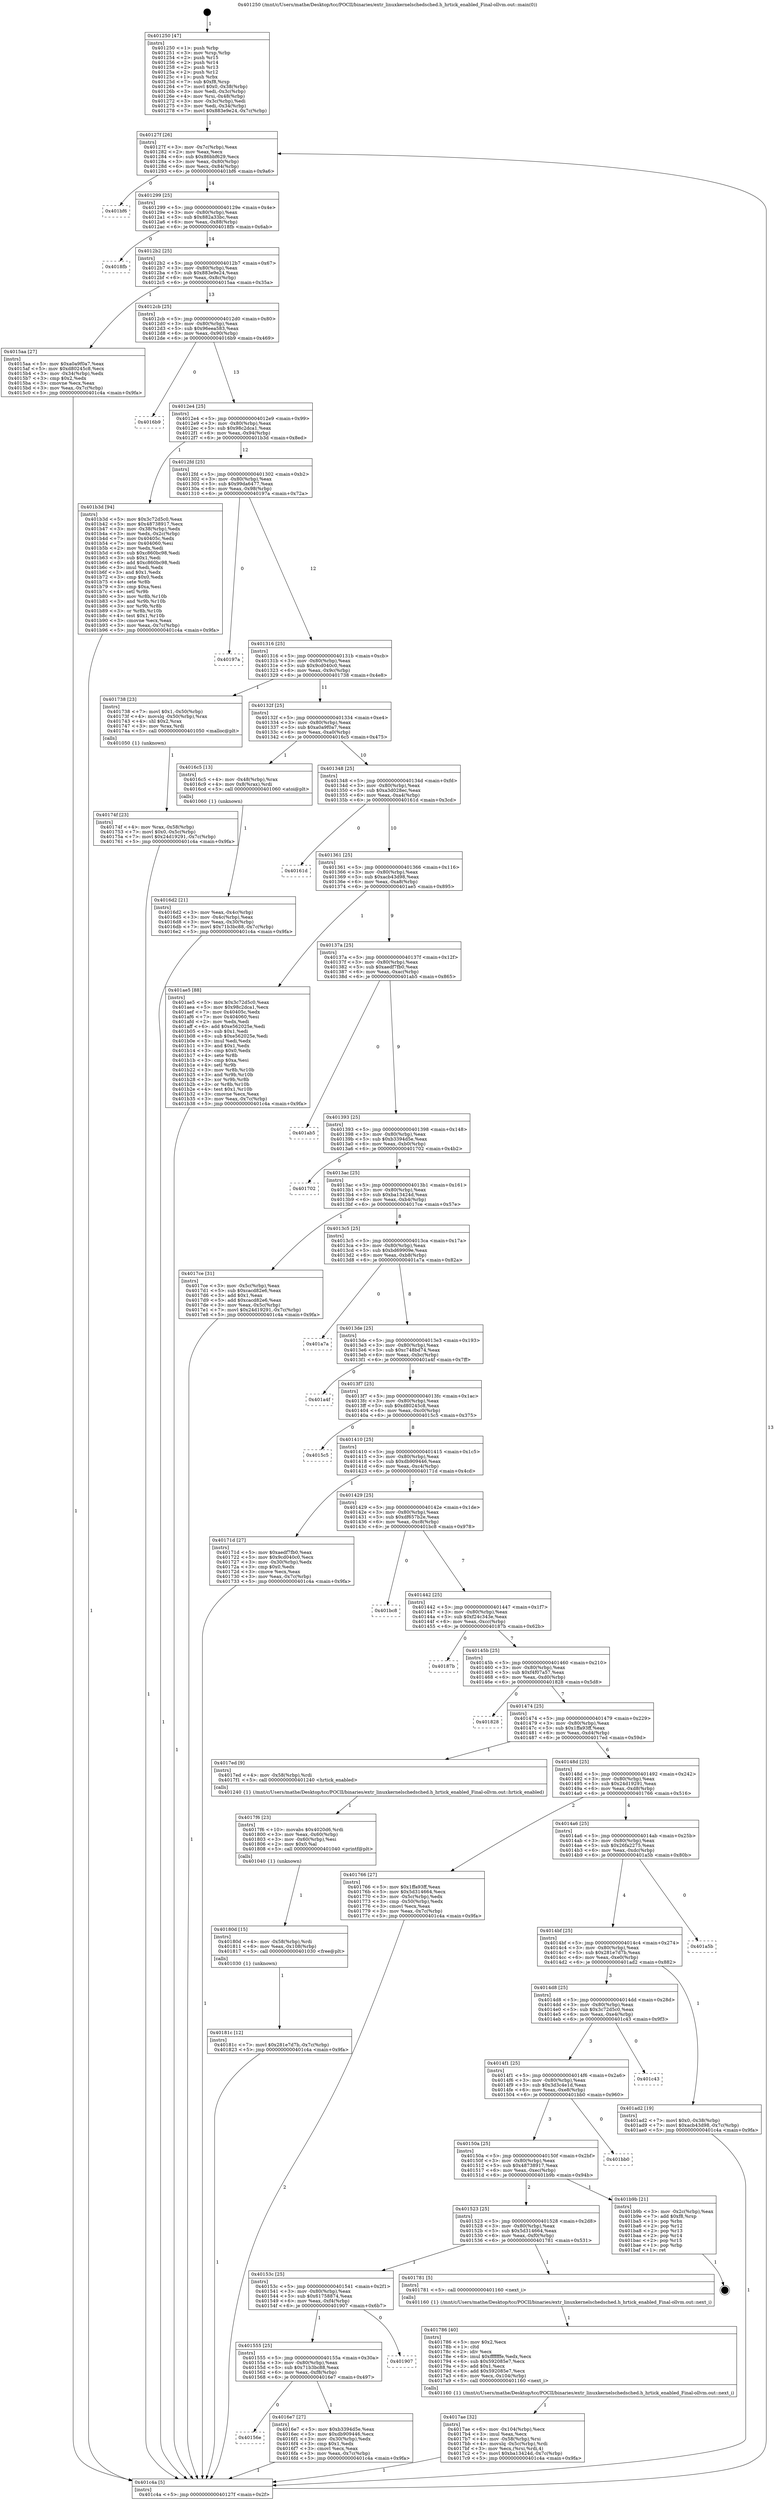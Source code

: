 digraph "0x401250" {
  label = "0x401250 (/mnt/c/Users/mathe/Desktop/tcc/POCII/binaries/extr_linuxkernelschedsched.h_hrtick_enabled_Final-ollvm.out::main(0))"
  labelloc = "t"
  node[shape=record]

  Entry [label="",width=0.3,height=0.3,shape=circle,fillcolor=black,style=filled]
  "0x40127f" [label="{
     0x40127f [26]\l
     | [instrs]\l
     &nbsp;&nbsp;0x40127f \<+3\>: mov -0x7c(%rbp),%eax\l
     &nbsp;&nbsp;0x401282 \<+2\>: mov %eax,%ecx\l
     &nbsp;&nbsp;0x401284 \<+6\>: sub $0x86bbf629,%ecx\l
     &nbsp;&nbsp;0x40128a \<+3\>: mov %eax,-0x80(%rbp)\l
     &nbsp;&nbsp;0x40128d \<+6\>: mov %ecx,-0x84(%rbp)\l
     &nbsp;&nbsp;0x401293 \<+6\>: je 0000000000401bf6 \<main+0x9a6\>\l
  }"]
  "0x401bf6" [label="{
     0x401bf6\l
  }", style=dashed]
  "0x401299" [label="{
     0x401299 [25]\l
     | [instrs]\l
     &nbsp;&nbsp;0x401299 \<+5\>: jmp 000000000040129e \<main+0x4e\>\l
     &nbsp;&nbsp;0x40129e \<+3\>: mov -0x80(%rbp),%eax\l
     &nbsp;&nbsp;0x4012a1 \<+5\>: sub $0x882a33bc,%eax\l
     &nbsp;&nbsp;0x4012a6 \<+6\>: mov %eax,-0x88(%rbp)\l
     &nbsp;&nbsp;0x4012ac \<+6\>: je 00000000004018fb \<main+0x6ab\>\l
  }"]
  Exit [label="",width=0.3,height=0.3,shape=circle,fillcolor=black,style=filled,peripheries=2]
  "0x4018fb" [label="{
     0x4018fb\l
  }", style=dashed]
  "0x4012b2" [label="{
     0x4012b2 [25]\l
     | [instrs]\l
     &nbsp;&nbsp;0x4012b2 \<+5\>: jmp 00000000004012b7 \<main+0x67\>\l
     &nbsp;&nbsp;0x4012b7 \<+3\>: mov -0x80(%rbp),%eax\l
     &nbsp;&nbsp;0x4012ba \<+5\>: sub $0x883e9e24,%eax\l
     &nbsp;&nbsp;0x4012bf \<+6\>: mov %eax,-0x8c(%rbp)\l
     &nbsp;&nbsp;0x4012c5 \<+6\>: je 00000000004015aa \<main+0x35a\>\l
  }"]
  "0x40181c" [label="{
     0x40181c [12]\l
     | [instrs]\l
     &nbsp;&nbsp;0x40181c \<+7\>: movl $0x281e7d7b,-0x7c(%rbp)\l
     &nbsp;&nbsp;0x401823 \<+5\>: jmp 0000000000401c4a \<main+0x9fa\>\l
  }"]
  "0x4015aa" [label="{
     0x4015aa [27]\l
     | [instrs]\l
     &nbsp;&nbsp;0x4015aa \<+5\>: mov $0xa0a9f0a7,%eax\l
     &nbsp;&nbsp;0x4015af \<+5\>: mov $0xd80245c8,%ecx\l
     &nbsp;&nbsp;0x4015b4 \<+3\>: mov -0x34(%rbp),%edx\l
     &nbsp;&nbsp;0x4015b7 \<+3\>: cmp $0x2,%edx\l
     &nbsp;&nbsp;0x4015ba \<+3\>: cmovne %ecx,%eax\l
     &nbsp;&nbsp;0x4015bd \<+3\>: mov %eax,-0x7c(%rbp)\l
     &nbsp;&nbsp;0x4015c0 \<+5\>: jmp 0000000000401c4a \<main+0x9fa\>\l
  }"]
  "0x4012cb" [label="{
     0x4012cb [25]\l
     | [instrs]\l
     &nbsp;&nbsp;0x4012cb \<+5\>: jmp 00000000004012d0 \<main+0x80\>\l
     &nbsp;&nbsp;0x4012d0 \<+3\>: mov -0x80(%rbp),%eax\l
     &nbsp;&nbsp;0x4012d3 \<+5\>: sub $0x96eea583,%eax\l
     &nbsp;&nbsp;0x4012d8 \<+6\>: mov %eax,-0x90(%rbp)\l
     &nbsp;&nbsp;0x4012de \<+6\>: je 00000000004016b9 \<main+0x469\>\l
  }"]
  "0x401c4a" [label="{
     0x401c4a [5]\l
     | [instrs]\l
     &nbsp;&nbsp;0x401c4a \<+5\>: jmp 000000000040127f \<main+0x2f\>\l
  }"]
  "0x401250" [label="{
     0x401250 [47]\l
     | [instrs]\l
     &nbsp;&nbsp;0x401250 \<+1\>: push %rbp\l
     &nbsp;&nbsp;0x401251 \<+3\>: mov %rsp,%rbp\l
     &nbsp;&nbsp;0x401254 \<+2\>: push %r15\l
     &nbsp;&nbsp;0x401256 \<+2\>: push %r14\l
     &nbsp;&nbsp;0x401258 \<+2\>: push %r13\l
     &nbsp;&nbsp;0x40125a \<+2\>: push %r12\l
     &nbsp;&nbsp;0x40125c \<+1\>: push %rbx\l
     &nbsp;&nbsp;0x40125d \<+7\>: sub $0xf8,%rsp\l
     &nbsp;&nbsp;0x401264 \<+7\>: movl $0x0,-0x38(%rbp)\l
     &nbsp;&nbsp;0x40126b \<+3\>: mov %edi,-0x3c(%rbp)\l
     &nbsp;&nbsp;0x40126e \<+4\>: mov %rsi,-0x48(%rbp)\l
     &nbsp;&nbsp;0x401272 \<+3\>: mov -0x3c(%rbp),%edi\l
     &nbsp;&nbsp;0x401275 \<+3\>: mov %edi,-0x34(%rbp)\l
     &nbsp;&nbsp;0x401278 \<+7\>: movl $0x883e9e24,-0x7c(%rbp)\l
  }"]
  "0x40180d" [label="{
     0x40180d [15]\l
     | [instrs]\l
     &nbsp;&nbsp;0x40180d \<+4\>: mov -0x58(%rbp),%rdi\l
     &nbsp;&nbsp;0x401811 \<+6\>: mov %eax,-0x108(%rbp)\l
     &nbsp;&nbsp;0x401817 \<+5\>: call 0000000000401030 \<free@plt\>\l
     | [calls]\l
     &nbsp;&nbsp;0x401030 \{1\} (unknown)\l
  }"]
  "0x4016b9" [label="{
     0x4016b9\l
  }", style=dashed]
  "0x4012e4" [label="{
     0x4012e4 [25]\l
     | [instrs]\l
     &nbsp;&nbsp;0x4012e4 \<+5\>: jmp 00000000004012e9 \<main+0x99\>\l
     &nbsp;&nbsp;0x4012e9 \<+3\>: mov -0x80(%rbp),%eax\l
     &nbsp;&nbsp;0x4012ec \<+5\>: sub $0x98c2dca1,%eax\l
     &nbsp;&nbsp;0x4012f1 \<+6\>: mov %eax,-0x94(%rbp)\l
     &nbsp;&nbsp;0x4012f7 \<+6\>: je 0000000000401b3d \<main+0x8ed\>\l
  }"]
  "0x4017f6" [label="{
     0x4017f6 [23]\l
     | [instrs]\l
     &nbsp;&nbsp;0x4017f6 \<+10\>: movabs $0x4020d6,%rdi\l
     &nbsp;&nbsp;0x401800 \<+3\>: mov %eax,-0x60(%rbp)\l
     &nbsp;&nbsp;0x401803 \<+3\>: mov -0x60(%rbp),%esi\l
     &nbsp;&nbsp;0x401806 \<+2\>: mov $0x0,%al\l
     &nbsp;&nbsp;0x401808 \<+5\>: call 0000000000401040 \<printf@plt\>\l
     | [calls]\l
     &nbsp;&nbsp;0x401040 \{1\} (unknown)\l
  }"]
  "0x401b3d" [label="{
     0x401b3d [94]\l
     | [instrs]\l
     &nbsp;&nbsp;0x401b3d \<+5\>: mov $0x3c72d5c0,%eax\l
     &nbsp;&nbsp;0x401b42 \<+5\>: mov $0x48738917,%ecx\l
     &nbsp;&nbsp;0x401b47 \<+3\>: mov -0x38(%rbp),%edx\l
     &nbsp;&nbsp;0x401b4a \<+3\>: mov %edx,-0x2c(%rbp)\l
     &nbsp;&nbsp;0x401b4d \<+7\>: mov 0x40405c,%edx\l
     &nbsp;&nbsp;0x401b54 \<+7\>: mov 0x404060,%esi\l
     &nbsp;&nbsp;0x401b5b \<+2\>: mov %edx,%edi\l
     &nbsp;&nbsp;0x401b5d \<+6\>: sub $0xc860bc98,%edi\l
     &nbsp;&nbsp;0x401b63 \<+3\>: sub $0x1,%edi\l
     &nbsp;&nbsp;0x401b66 \<+6\>: add $0xc860bc98,%edi\l
     &nbsp;&nbsp;0x401b6c \<+3\>: imul %edi,%edx\l
     &nbsp;&nbsp;0x401b6f \<+3\>: and $0x1,%edx\l
     &nbsp;&nbsp;0x401b72 \<+3\>: cmp $0x0,%edx\l
     &nbsp;&nbsp;0x401b75 \<+4\>: sete %r8b\l
     &nbsp;&nbsp;0x401b79 \<+3\>: cmp $0xa,%esi\l
     &nbsp;&nbsp;0x401b7c \<+4\>: setl %r9b\l
     &nbsp;&nbsp;0x401b80 \<+3\>: mov %r8b,%r10b\l
     &nbsp;&nbsp;0x401b83 \<+3\>: and %r9b,%r10b\l
     &nbsp;&nbsp;0x401b86 \<+3\>: xor %r9b,%r8b\l
     &nbsp;&nbsp;0x401b89 \<+3\>: or %r8b,%r10b\l
     &nbsp;&nbsp;0x401b8c \<+4\>: test $0x1,%r10b\l
     &nbsp;&nbsp;0x401b90 \<+3\>: cmovne %ecx,%eax\l
     &nbsp;&nbsp;0x401b93 \<+3\>: mov %eax,-0x7c(%rbp)\l
     &nbsp;&nbsp;0x401b96 \<+5\>: jmp 0000000000401c4a \<main+0x9fa\>\l
  }"]
  "0x4012fd" [label="{
     0x4012fd [25]\l
     | [instrs]\l
     &nbsp;&nbsp;0x4012fd \<+5\>: jmp 0000000000401302 \<main+0xb2\>\l
     &nbsp;&nbsp;0x401302 \<+3\>: mov -0x80(%rbp),%eax\l
     &nbsp;&nbsp;0x401305 \<+5\>: sub $0x99da6477,%eax\l
     &nbsp;&nbsp;0x40130a \<+6\>: mov %eax,-0x98(%rbp)\l
     &nbsp;&nbsp;0x401310 \<+6\>: je 000000000040197a \<main+0x72a\>\l
  }"]
  "0x4017ae" [label="{
     0x4017ae [32]\l
     | [instrs]\l
     &nbsp;&nbsp;0x4017ae \<+6\>: mov -0x104(%rbp),%ecx\l
     &nbsp;&nbsp;0x4017b4 \<+3\>: imul %eax,%ecx\l
     &nbsp;&nbsp;0x4017b7 \<+4\>: mov -0x58(%rbp),%rsi\l
     &nbsp;&nbsp;0x4017bb \<+4\>: movslq -0x5c(%rbp),%rdi\l
     &nbsp;&nbsp;0x4017bf \<+3\>: mov %ecx,(%rsi,%rdi,4)\l
     &nbsp;&nbsp;0x4017c2 \<+7\>: movl $0xba13424d,-0x7c(%rbp)\l
     &nbsp;&nbsp;0x4017c9 \<+5\>: jmp 0000000000401c4a \<main+0x9fa\>\l
  }"]
  "0x40197a" [label="{
     0x40197a\l
  }", style=dashed]
  "0x401316" [label="{
     0x401316 [25]\l
     | [instrs]\l
     &nbsp;&nbsp;0x401316 \<+5\>: jmp 000000000040131b \<main+0xcb\>\l
     &nbsp;&nbsp;0x40131b \<+3\>: mov -0x80(%rbp),%eax\l
     &nbsp;&nbsp;0x40131e \<+5\>: sub $0x9cd040c0,%eax\l
     &nbsp;&nbsp;0x401323 \<+6\>: mov %eax,-0x9c(%rbp)\l
     &nbsp;&nbsp;0x401329 \<+6\>: je 0000000000401738 \<main+0x4e8\>\l
  }"]
  "0x401786" [label="{
     0x401786 [40]\l
     | [instrs]\l
     &nbsp;&nbsp;0x401786 \<+5\>: mov $0x2,%ecx\l
     &nbsp;&nbsp;0x40178b \<+1\>: cltd\l
     &nbsp;&nbsp;0x40178c \<+2\>: idiv %ecx\l
     &nbsp;&nbsp;0x40178e \<+6\>: imul $0xfffffffe,%edx,%ecx\l
     &nbsp;&nbsp;0x401794 \<+6\>: sub $0x592085e7,%ecx\l
     &nbsp;&nbsp;0x40179a \<+3\>: add $0x1,%ecx\l
     &nbsp;&nbsp;0x40179d \<+6\>: add $0x592085e7,%ecx\l
     &nbsp;&nbsp;0x4017a3 \<+6\>: mov %ecx,-0x104(%rbp)\l
     &nbsp;&nbsp;0x4017a9 \<+5\>: call 0000000000401160 \<next_i\>\l
     | [calls]\l
     &nbsp;&nbsp;0x401160 \{1\} (/mnt/c/Users/mathe/Desktop/tcc/POCII/binaries/extr_linuxkernelschedsched.h_hrtick_enabled_Final-ollvm.out::next_i)\l
  }"]
  "0x401738" [label="{
     0x401738 [23]\l
     | [instrs]\l
     &nbsp;&nbsp;0x401738 \<+7\>: movl $0x1,-0x50(%rbp)\l
     &nbsp;&nbsp;0x40173f \<+4\>: movslq -0x50(%rbp),%rax\l
     &nbsp;&nbsp;0x401743 \<+4\>: shl $0x2,%rax\l
     &nbsp;&nbsp;0x401747 \<+3\>: mov %rax,%rdi\l
     &nbsp;&nbsp;0x40174a \<+5\>: call 0000000000401050 \<malloc@plt\>\l
     | [calls]\l
     &nbsp;&nbsp;0x401050 \{1\} (unknown)\l
  }"]
  "0x40132f" [label="{
     0x40132f [25]\l
     | [instrs]\l
     &nbsp;&nbsp;0x40132f \<+5\>: jmp 0000000000401334 \<main+0xe4\>\l
     &nbsp;&nbsp;0x401334 \<+3\>: mov -0x80(%rbp),%eax\l
     &nbsp;&nbsp;0x401337 \<+5\>: sub $0xa0a9f0a7,%eax\l
     &nbsp;&nbsp;0x40133c \<+6\>: mov %eax,-0xa0(%rbp)\l
     &nbsp;&nbsp;0x401342 \<+6\>: je 00000000004016c5 \<main+0x475\>\l
  }"]
  "0x40174f" [label="{
     0x40174f [23]\l
     | [instrs]\l
     &nbsp;&nbsp;0x40174f \<+4\>: mov %rax,-0x58(%rbp)\l
     &nbsp;&nbsp;0x401753 \<+7\>: movl $0x0,-0x5c(%rbp)\l
     &nbsp;&nbsp;0x40175a \<+7\>: movl $0x24d19291,-0x7c(%rbp)\l
     &nbsp;&nbsp;0x401761 \<+5\>: jmp 0000000000401c4a \<main+0x9fa\>\l
  }"]
  "0x4016c5" [label="{
     0x4016c5 [13]\l
     | [instrs]\l
     &nbsp;&nbsp;0x4016c5 \<+4\>: mov -0x48(%rbp),%rax\l
     &nbsp;&nbsp;0x4016c9 \<+4\>: mov 0x8(%rax),%rdi\l
     &nbsp;&nbsp;0x4016cd \<+5\>: call 0000000000401060 \<atoi@plt\>\l
     | [calls]\l
     &nbsp;&nbsp;0x401060 \{1\} (unknown)\l
  }"]
  "0x401348" [label="{
     0x401348 [25]\l
     | [instrs]\l
     &nbsp;&nbsp;0x401348 \<+5\>: jmp 000000000040134d \<main+0xfd\>\l
     &nbsp;&nbsp;0x40134d \<+3\>: mov -0x80(%rbp),%eax\l
     &nbsp;&nbsp;0x401350 \<+5\>: sub $0xa3d028ec,%eax\l
     &nbsp;&nbsp;0x401355 \<+6\>: mov %eax,-0xa4(%rbp)\l
     &nbsp;&nbsp;0x40135b \<+6\>: je 000000000040161d \<main+0x3cd\>\l
  }"]
  "0x4016d2" [label="{
     0x4016d2 [21]\l
     | [instrs]\l
     &nbsp;&nbsp;0x4016d2 \<+3\>: mov %eax,-0x4c(%rbp)\l
     &nbsp;&nbsp;0x4016d5 \<+3\>: mov -0x4c(%rbp),%eax\l
     &nbsp;&nbsp;0x4016d8 \<+3\>: mov %eax,-0x30(%rbp)\l
     &nbsp;&nbsp;0x4016db \<+7\>: movl $0x71b3bc88,-0x7c(%rbp)\l
     &nbsp;&nbsp;0x4016e2 \<+5\>: jmp 0000000000401c4a \<main+0x9fa\>\l
  }"]
  "0x40156e" [label="{
     0x40156e\l
  }", style=dashed]
  "0x40161d" [label="{
     0x40161d\l
  }", style=dashed]
  "0x401361" [label="{
     0x401361 [25]\l
     | [instrs]\l
     &nbsp;&nbsp;0x401361 \<+5\>: jmp 0000000000401366 \<main+0x116\>\l
     &nbsp;&nbsp;0x401366 \<+3\>: mov -0x80(%rbp),%eax\l
     &nbsp;&nbsp;0x401369 \<+5\>: sub $0xacb43d98,%eax\l
     &nbsp;&nbsp;0x40136e \<+6\>: mov %eax,-0xa8(%rbp)\l
     &nbsp;&nbsp;0x401374 \<+6\>: je 0000000000401ae5 \<main+0x895\>\l
  }"]
  "0x4016e7" [label="{
     0x4016e7 [27]\l
     | [instrs]\l
     &nbsp;&nbsp;0x4016e7 \<+5\>: mov $0xb3394d5e,%eax\l
     &nbsp;&nbsp;0x4016ec \<+5\>: mov $0xdb909446,%ecx\l
     &nbsp;&nbsp;0x4016f1 \<+3\>: mov -0x30(%rbp),%edx\l
     &nbsp;&nbsp;0x4016f4 \<+3\>: cmp $0x1,%edx\l
     &nbsp;&nbsp;0x4016f7 \<+3\>: cmovl %ecx,%eax\l
     &nbsp;&nbsp;0x4016fa \<+3\>: mov %eax,-0x7c(%rbp)\l
     &nbsp;&nbsp;0x4016fd \<+5\>: jmp 0000000000401c4a \<main+0x9fa\>\l
  }"]
  "0x401ae5" [label="{
     0x401ae5 [88]\l
     | [instrs]\l
     &nbsp;&nbsp;0x401ae5 \<+5\>: mov $0x3c72d5c0,%eax\l
     &nbsp;&nbsp;0x401aea \<+5\>: mov $0x98c2dca1,%ecx\l
     &nbsp;&nbsp;0x401aef \<+7\>: mov 0x40405c,%edx\l
     &nbsp;&nbsp;0x401af6 \<+7\>: mov 0x404060,%esi\l
     &nbsp;&nbsp;0x401afd \<+2\>: mov %edx,%edi\l
     &nbsp;&nbsp;0x401aff \<+6\>: add $0xe562025e,%edi\l
     &nbsp;&nbsp;0x401b05 \<+3\>: sub $0x1,%edi\l
     &nbsp;&nbsp;0x401b08 \<+6\>: sub $0xe562025e,%edi\l
     &nbsp;&nbsp;0x401b0e \<+3\>: imul %edi,%edx\l
     &nbsp;&nbsp;0x401b11 \<+3\>: and $0x1,%edx\l
     &nbsp;&nbsp;0x401b14 \<+3\>: cmp $0x0,%edx\l
     &nbsp;&nbsp;0x401b17 \<+4\>: sete %r8b\l
     &nbsp;&nbsp;0x401b1b \<+3\>: cmp $0xa,%esi\l
     &nbsp;&nbsp;0x401b1e \<+4\>: setl %r9b\l
     &nbsp;&nbsp;0x401b22 \<+3\>: mov %r8b,%r10b\l
     &nbsp;&nbsp;0x401b25 \<+3\>: and %r9b,%r10b\l
     &nbsp;&nbsp;0x401b28 \<+3\>: xor %r9b,%r8b\l
     &nbsp;&nbsp;0x401b2b \<+3\>: or %r8b,%r10b\l
     &nbsp;&nbsp;0x401b2e \<+4\>: test $0x1,%r10b\l
     &nbsp;&nbsp;0x401b32 \<+3\>: cmovne %ecx,%eax\l
     &nbsp;&nbsp;0x401b35 \<+3\>: mov %eax,-0x7c(%rbp)\l
     &nbsp;&nbsp;0x401b38 \<+5\>: jmp 0000000000401c4a \<main+0x9fa\>\l
  }"]
  "0x40137a" [label="{
     0x40137a [25]\l
     | [instrs]\l
     &nbsp;&nbsp;0x40137a \<+5\>: jmp 000000000040137f \<main+0x12f\>\l
     &nbsp;&nbsp;0x40137f \<+3\>: mov -0x80(%rbp),%eax\l
     &nbsp;&nbsp;0x401382 \<+5\>: sub $0xaedf7fb0,%eax\l
     &nbsp;&nbsp;0x401387 \<+6\>: mov %eax,-0xac(%rbp)\l
     &nbsp;&nbsp;0x40138d \<+6\>: je 0000000000401ab5 \<main+0x865\>\l
  }"]
  "0x401555" [label="{
     0x401555 [25]\l
     | [instrs]\l
     &nbsp;&nbsp;0x401555 \<+5\>: jmp 000000000040155a \<main+0x30a\>\l
     &nbsp;&nbsp;0x40155a \<+3\>: mov -0x80(%rbp),%eax\l
     &nbsp;&nbsp;0x40155d \<+5\>: sub $0x71b3bc88,%eax\l
     &nbsp;&nbsp;0x401562 \<+6\>: mov %eax,-0xf8(%rbp)\l
     &nbsp;&nbsp;0x401568 \<+6\>: je 00000000004016e7 \<main+0x497\>\l
  }"]
  "0x401ab5" [label="{
     0x401ab5\l
  }", style=dashed]
  "0x401393" [label="{
     0x401393 [25]\l
     | [instrs]\l
     &nbsp;&nbsp;0x401393 \<+5\>: jmp 0000000000401398 \<main+0x148\>\l
     &nbsp;&nbsp;0x401398 \<+3\>: mov -0x80(%rbp),%eax\l
     &nbsp;&nbsp;0x40139b \<+5\>: sub $0xb3394d5e,%eax\l
     &nbsp;&nbsp;0x4013a0 \<+6\>: mov %eax,-0xb0(%rbp)\l
     &nbsp;&nbsp;0x4013a6 \<+6\>: je 0000000000401702 \<main+0x4b2\>\l
  }"]
  "0x401907" [label="{
     0x401907\l
  }", style=dashed]
  "0x401702" [label="{
     0x401702\l
  }", style=dashed]
  "0x4013ac" [label="{
     0x4013ac [25]\l
     | [instrs]\l
     &nbsp;&nbsp;0x4013ac \<+5\>: jmp 00000000004013b1 \<main+0x161\>\l
     &nbsp;&nbsp;0x4013b1 \<+3\>: mov -0x80(%rbp),%eax\l
     &nbsp;&nbsp;0x4013b4 \<+5\>: sub $0xba13424d,%eax\l
     &nbsp;&nbsp;0x4013b9 \<+6\>: mov %eax,-0xb4(%rbp)\l
     &nbsp;&nbsp;0x4013bf \<+6\>: je 00000000004017ce \<main+0x57e\>\l
  }"]
  "0x40153c" [label="{
     0x40153c [25]\l
     | [instrs]\l
     &nbsp;&nbsp;0x40153c \<+5\>: jmp 0000000000401541 \<main+0x2f1\>\l
     &nbsp;&nbsp;0x401541 \<+3\>: mov -0x80(%rbp),%eax\l
     &nbsp;&nbsp;0x401544 \<+5\>: sub $0x61758874,%eax\l
     &nbsp;&nbsp;0x401549 \<+6\>: mov %eax,-0xf4(%rbp)\l
     &nbsp;&nbsp;0x40154f \<+6\>: je 0000000000401907 \<main+0x6b7\>\l
  }"]
  "0x4017ce" [label="{
     0x4017ce [31]\l
     | [instrs]\l
     &nbsp;&nbsp;0x4017ce \<+3\>: mov -0x5c(%rbp),%eax\l
     &nbsp;&nbsp;0x4017d1 \<+5\>: sub $0xcacd82e6,%eax\l
     &nbsp;&nbsp;0x4017d6 \<+3\>: add $0x1,%eax\l
     &nbsp;&nbsp;0x4017d9 \<+5\>: add $0xcacd82e6,%eax\l
     &nbsp;&nbsp;0x4017de \<+3\>: mov %eax,-0x5c(%rbp)\l
     &nbsp;&nbsp;0x4017e1 \<+7\>: movl $0x24d19291,-0x7c(%rbp)\l
     &nbsp;&nbsp;0x4017e8 \<+5\>: jmp 0000000000401c4a \<main+0x9fa\>\l
  }"]
  "0x4013c5" [label="{
     0x4013c5 [25]\l
     | [instrs]\l
     &nbsp;&nbsp;0x4013c5 \<+5\>: jmp 00000000004013ca \<main+0x17a\>\l
     &nbsp;&nbsp;0x4013ca \<+3\>: mov -0x80(%rbp),%eax\l
     &nbsp;&nbsp;0x4013cd \<+5\>: sub $0xbd69909e,%eax\l
     &nbsp;&nbsp;0x4013d2 \<+6\>: mov %eax,-0xb8(%rbp)\l
     &nbsp;&nbsp;0x4013d8 \<+6\>: je 0000000000401a7a \<main+0x82a\>\l
  }"]
  "0x401781" [label="{
     0x401781 [5]\l
     | [instrs]\l
     &nbsp;&nbsp;0x401781 \<+5\>: call 0000000000401160 \<next_i\>\l
     | [calls]\l
     &nbsp;&nbsp;0x401160 \{1\} (/mnt/c/Users/mathe/Desktop/tcc/POCII/binaries/extr_linuxkernelschedsched.h_hrtick_enabled_Final-ollvm.out::next_i)\l
  }"]
  "0x401a7a" [label="{
     0x401a7a\l
  }", style=dashed]
  "0x4013de" [label="{
     0x4013de [25]\l
     | [instrs]\l
     &nbsp;&nbsp;0x4013de \<+5\>: jmp 00000000004013e3 \<main+0x193\>\l
     &nbsp;&nbsp;0x4013e3 \<+3\>: mov -0x80(%rbp),%eax\l
     &nbsp;&nbsp;0x4013e6 \<+5\>: sub $0xc748bd74,%eax\l
     &nbsp;&nbsp;0x4013eb \<+6\>: mov %eax,-0xbc(%rbp)\l
     &nbsp;&nbsp;0x4013f1 \<+6\>: je 0000000000401a4f \<main+0x7ff\>\l
  }"]
  "0x401523" [label="{
     0x401523 [25]\l
     | [instrs]\l
     &nbsp;&nbsp;0x401523 \<+5\>: jmp 0000000000401528 \<main+0x2d8\>\l
     &nbsp;&nbsp;0x401528 \<+3\>: mov -0x80(%rbp),%eax\l
     &nbsp;&nbsp;0x40152b \<+5\>: sub $0x5d314664,%eax\l
     &nbsp;&nbsp;0x401530 \<+6\>: mov %eax,-0xf0(%rbp)\l
     &nbsp;&nbsp;0x401536 \<+6\>: je 0000000000401781 \<main+0x531\>\l
  }"]
  "0x401a4f" [label="{
     0x401a4f\l
  }", style=dashed]
  "0x4013f7" [label="{
     0x4013f7 [25]\l
     | [instrs]\l
     &nbsp;&nbsp;0x4013f7 \<+5\>: jmp 00000000004013fc \<main+0x1ac\>\l
     &nbsp;&nbsp;0x4013fc \<+3\>: mov -0x80(%rbp),%eax\l
     &nbsp;&nbsp;0x4013ff \<+5\>: sub $0xd80245c8,%eax\l
     &nbsp;&nbsp;0x401404 \<+6\>: mov %eax,-0xc0(%rbp)\l
     &nbsp;&nbsp;0x40140a \<+6\>: je 00000000004015c5 \<main+0x375\>\l
  }"]
  "0x401b9b" [label="{
     0x401b9b [21]\l
     | [instrs]\l
     &nbsp;&nbsp;0x401b9b \<+3\>: mov -0x2c(%rbp),%eax\l
     &nbsp;&nbsp;0x401b9e \<+7\>: add $0xf8,%rsp\l
     &nbsp;&nbsp;0x401ba5 \<+1\>: pop %rbx\l
     &nbsp;&nbsp;0x401ba6 \<+2\>: pop %r12\l
     &nbsp;&nbsp;0x401ba8 \<+2\>: pop %r13\l
     &nbsp;&nbsp;0x401baa \<+2\>: pop %r14\l
     &nbsp;&nbsp;0x401bac \<+2\>: pop %r15\l
     &nbsp;&nbsp;0x401bae \<+1\>: pop %rbp\l
     &nbsp;&nbsp;0x401baf \<+1\>: ret\l
  }"]
  "0x4015c5" [label="{
     0x4015c5\l
  }", style=dashed]
  "0x401410" [label="{
     0x401410 [25]\l
     | [instrs]\l
     &nbsp;&nbsp;0x401410 \<+5\>: jmp 0000000000401415 \<main+0x1c5\>\l
     &nbsp;&nbsp;0x401415 \<+3\>: mov -0x80(%rbp),%eax\l
     &nbsp;&nbsp;0x401418 \<+5\>: sub $0xdb909446,%eax\l
     &nbsp;&nbsp;0x40141d \<+6\>: mov %eax,-0xc4(%rbp)\l
     &nbsp;&nbsp;0x401423 \<+6\>: je 000000000040171d \<main+0x4cd\>\l
  }"]
  "0x40150a" [label="{
     0x40150a [25]\l
     | [instrs]\l
     &nbsp;&nbsp;0x40150a \<+5\>: jmp 000000000040150f \<main+0x2bf\>\l
     &nbsp;&nbsp;0x40150f \<+3\>: mov -0x80(%rbp),%eax\l
     &nbsp;&nbsp;0x401512 \<+5\>: sub $0x48738917,%eax\l
     &nbsp;&nbsp;0x401517 \<+6\>: mov %eax,-0xec(%rbp)\l
     &nbsp;&nbsp;0x40151d \<+6\>: je 0000000000401b9b \<main+0x94b\>\l
  }"]
  "0x40171d" [label="{
     0x40171d [27]\l
     | [instrs]\l
     &nbsp;&nbsp;0x40171d \<+5\>: mov $0xaedf7fb0,%eax\l
     &nbsp;&nbsp;0x401722 \<+5\>: mov $0x9cd040c0,%ecx\l
     &nbsp;&nbsp;0x401727 \<+3\>: mov -0x30(%rbp),%edx\l
     &nbsp;&nbsp;0x40172a \<+3\>: cmp $0x0,%edx\l
     &nbsp;&nbsp;0x40172d \<+3\>: cmove %ecx,%eax\l
     &nbsp;&nbsp;0x401730 \<+3\>: mov %eax,-0x7c(%rbp)\l
     &nbsp;&nbsp;0x401733 \<+5\>: jmp 0000000000401c4a \<main+0x9fa\>\l
  }"]
  "0x401429" [label="{
     0x401429 [25]\l
     | [instrs]\l
     &nbsp;&nbsp;0x401429 \<+5\>: jmp 000000000040142e \<main+0x1de\>\l
     &nbsp;&nbsp;0x40142e \<+3\>: mov -0x80(%rbp),%eax\l
     &nbsp;&nbsp;0x401431 \<+5\>: sub $0xdf657b2e,%eax\l
     &nbsp;&nbsp;0x401436 \<+6\>: mov %eax,-0xc8(%rbp)\l
     &nbsp;&nbsp;0x40143c \<+6\>: je 0000000000401bc8 \<main+0x978\>\l
  }"]
  "0x401bb0" [label="{
     0x401bb0\l
  }", style=dashed]
  "0x401bc8" [label="{
     0x401bc8\l
  }", style=dashed]
  "0x401442" [label="{
     0x401442 [25]\l
     | [instrs]\l
     &nbsp;&nbsp;0x401442 \<+5\>: jmp 0000000000401447 \<main+0x1f7\>\l
     &nbsp;&nbsp;0x401447 \<+3\>: mov -0x80(%rbp),%eax\l
     &nbsp;&nbsp;0x40144a \<+5\>: sub $0xf24c343e,%eax\l
     &nbsp;&nbsp;0x40144f \<+6\>: mov %eax,-0xcc(%rbp)\l
     &nbsp;&nbsp;0x401455 \<+6\>: je 000000000040187b \<main+0x62b\>\l
  }"]
  "0x4014f1" [label="{
     0x4014f1 [25]\l
     | [instrs]\l
     &nbsp;&nbsp;0x4014f1 \<+5\>: jmp 00000000004014f6 \<main+0x2a6\>\l
     &nbsp;&nbsp;0x4014f6 \<+3\>: mov -0x80(%rbp),%eax\l
     &nbsp;&nbsp;0x4014f9 \<+5\>: sub $0x3d3c4e1d,%eax\l
     &nbsp;&nbsp;0x4014fe \<+6\>: mov %eax,-0xe8(%rbp)\l
     &nbsp;&nbsp;0x401504 \<+6\>: je 0000000000401bb0 \<main+0x960\>\l
  }"]
  "0x40187b" [label="{
     0x40187b\l
  }", style=dashed]
  "0x40145b" [label="{
     0x40145b [25]\l
     | [instrs]\l
     &nbsp;&nbsp;0x40145b \<+5\>: jmp 0000000000401460 \<main+0x210\>\l
     &nbsp;&nbsp;0x401460 \<+3\>: mov -0x80(%rbp),%eax\l
     &nbsp;&nbsp;0x401463 \<+5\>: sub $0xf4f07a57,%eax\l
     &nbsp;&nbsp;0x401468 \<+6\>: mov %eax,-0xd0(%rbp)\l
     &nbsp;&nbsp;0x40146e \<+6\>: je 0000000000401828 \<main+0x5d8\>\l
  }"]
  "0x401c43" [label="{
     0x401c43\l
  }", style=dashed]
  "0x401828" [label="{
     0x401828\l
  }", style=dashed]
  "0x401474" [label="{
     0x401474 [25]\l
     | [instrs]\l
     &nbsp;&nbsp;0x401474 \<+5\>: jmp 0000000000401479 \<main+0x229\>\l
     &nbsp;&nbsp;0x401479 \<+3\>: mov -0x80(%rbp),%eax\l
     &nbsp;&nbsp;0x40147c \<+5\>: sub $0x1ffa93ff,%eax\l
     &nbsp;&nbsp;0x401481 \<+6\>: mov %eax,-0xd4(%rbp)\l
     &nbsp;&nbsp;0x401487 \<+6\>: je 00000000004017ed \<main+0x59d\>\l
  }"]
  "0x4014d8" [label="{
     0x4014d8 [25]\l
     | [instrs]\l
     &nbsp;&nbsp;0x4014d8 \<+5\>: jmp 00000000004014dd \<main+0x28d\>\l
     &nbsp;&nbsp;0x4014dd \<+3\>: mov -0x80(%rbp),%eax\l
     &nbsp;&nbsp;0x4014e0 \<+5\>: sub $0x3c72d5c0,%eax\l
     &nbsp;&nbsp;0x4014e5 \<+6\>: mov %eax,-0xe4(%rbp)\l
     &nbsp;&nbsp;0x4014eb \<+6\>: je 0000000000401c43 \<main+0x9f3\>\l
  }"]
  "0x4017ed" [label="{
     0x4017ed [9]\l
     | [instrs]\l
     &nbsp;&nbsp;0x4017ed \<+4\>: mov -0x58(%rbp),%rdi\l
     &nbsp;&nbsp;0x4017f1 \<+5\>: call 0000000000401240 \<hrtick_enabled\>\l
     | [calls]\l
     &nbsp;&nbsp;0x401240 \{1\} (/mnt/c/Users/mathe/Desktop/tcc/POCII/binaries/extr_linuxkernelschedsched.h_hrtick_enabled_Final-ollvm.out::hrtick_enabled)\l
  }"]
  "0x40148d" [label="{
     0x40148d [25]\l
     | [instrs]\l
     &nbsp;&nbsp;0x40148d \<+5\>: jmp 0000000000401492 \<main+0x242\>\l
     &nbsp;&nbsp;0x401492 \<+3\>: mov -0x80(%rbp),%eax\l
     &nbsp;&nbsp;0x401495 \<+5\>: sub $0x24d19291,%eax\l
     &nbsp;&nbsp;0x40149a \<+6\>: mov %eax,-0xd8(%rbp)\l
     &nbsp;&nbsp;0x4014a0 \<+6\>: je 0000000000401766 \<main+0x516\>\l
  }"]
  "0x401ad2" [label="{
     0x401ad2 [19]\l
     | [instrs]\l
     &nbsp;&nbsp;0x401ad2 \<+7\>: movl $0x0,-0x38(%rbp)\l
     &nbsp;&nbsp;0x401ad9 \<+7\>: movl $0xacb43d98,-0x7c(%rbp)\l
     &nbsp;&nbsp;0x401ae0 \<+5\>: jmp 0000000000401c4a \<main+0x9fa\>\l
  }"]
  "0x401766" [label="{
     0x401766 [27]\l
     | [instrs]\l
     &nbsp;&nbsp;0x401766 \<+5\>: mov $0x1ffa93ff,%eax\l
     &nbsp;&nbsp;0x40176b \<+5\>: mov $0x5d314664,%ecx\l
     &nbsp;&nbsp;0x401770 \<+3\>: mov -0x5c(%rbp),%edx\l
     &nbsp;&nbsp;0x401773 \<+3\>: cmp -0x50(%rbp),%edx\l
     &nbsp;&nbsp;0x401776 \<+3\>: cmovl %ecx,%eax\l
     &nbsp;&nbsp;0x401779 \<+3\>: mov %eax,-0x7c(%rbp)\l
     &nbsp;&nbsp;0x40177c \<+5\>: jmp 0000000000401c4a \<main+0x9fa\>\l
  }"]
  "0x4014a6" [label="{
     0x4014a6 [25]\l
     | [instrs]\l
     &nbsp;&nbsp;0x4014a6 \<+5\>: jmp 00000000004014ab \<main+0x25b\>\l
     &nbsp;&nbsp;0x4014ab \<+3\>: mov -0x80(%rbp),%eax\l
     &nbsp;&nbsp;0x4014ae \<+5\>: sub $0x26fa2275,%eax\l
     &nbsp;&nbsp;0x4014b3 \<+6\>: mov %eax,-0xdc(%rbp)\l
     &nbsp;&nbsp;0x4014b9 \<+6\>: je 0000000000401a5b \<main+0x80b\>\l
  }"]
  "0x4014bf" [label="{
     0x4014bf [25]\l
     | [instrs]\l
     &nbsp;&nbsp;0x4014bf \<+5\>: jmp 00000000004014c4 \<main+0x274\>\l
     &nbsp;&nbsp;0x4014c4 \<+3\>: mov -0x80(%rbp),%eax\l
     &nbsp;&nbsp;0x4014c7 \<+5\>: sub $0x281e7d7b,%eax\l
     &nbsp;&nbsp;0x4014cc \<+6\>: mov %eax,-0xe0(%rbp)\l
     &nbsp;&nbsp;0x4014d2 \<+6\>: je 0000000000401ad2 \<main+0x882\>\l
  }"]
  "0x401a5b" [label="{
     0x401a5b\l
  }", style=dashed]
  Entry -> "0x401250" [label=" 1"]
  "0x40127f" -> "0x401bf6" [label=" 0"]
  "0x40127f" -> "0x401299" [label=" 14"]
  "0x401b9b" -> Exit [label=" 1"]
  "0x401299" -> "0x4018fb" [label=" 0"]
  "0x401299" -> "0x4012b2" [label=" 14"]
  "0x401b3d" -> "0x401c4a" [label=" 1"]
  "0x4012b2" -> "0x4015aa" [label=" 1"]
  "0x4012b2" -> "0x4012cb" [label=" 13"]
  "0x4015aa" -> "0x401c4a" [label=" 1"]
  "0x401250" -> "0x40127f" [label=" 1"]
  "0x401c4a" -> "0x40127f" [label=" 13"]
  "0x401ae5" -> "0x401c4a" [label=" 1"]
  "0x4012cb" -> "0x4016b9" [label=" 0"]
  "0x4012cb" -> "0x4012e4" [label=" 13"]
  "0x401ad2" -> "0x401c4a" [label=" 1"]
  "0x4012e4" -> "0x401b3d" [label=" 1"]
  "0x4012e4" -> "0x4012fd" [label=" 12"]
  "0x40181c" -> "0x401c4a" [label=" 1"]
  "0x4012fd" -> "0x40197a" [label=" 0"]
  "0x4012fd" -> "0x401316" [label=" 12"]
  "0x40180d" -> "0x40181c" [label=" 1"]
  "0x401316" -> "0x401738" [label=" 1"]
  "0x401316" -> "0x40132f" [label=" 11"]
  "0x4017f6" -> "0x40180d" [label=" 1"]
  "0x40132f" -> "0x4016c5" [label=" 1"]
  "0x40132f" -> "0x401348" [label=" 10"]
  "0x4016c5" -> "0x4016d2" [label=" 1"]
  "0x4016d2" -> "0x401c4a" [label=" 1"]
  "0x4017ed" -> "0x4017f6" [label=" 1"]
  "0x401348" -> "0x40161d" [label=" 0"]
  "0x401348" -> "0x401361" [label=" 10"]
  "0x4017ce" -> "0x401c4a" [label=" 1"]
  "0x401361" -> "0x401ae5" [label=" 1"]
  "0x401361" -> "0x40137a" [label=" 9"]
  "0x4017ae" -> "0x401c4a" [label=" 1"]
  "0x40137a" -> "0x401ab5" [label=" 0"]
  "0x40137a" -> "0x401393" [label=" 9"]
  "0x401781" -> "0x401786" [label=" 1"]
  "0x401393" -> "0x401702" [label=" 0"]
  "0x401393" -> "0x4013ac" [label=" 9"]
  "0x401766" -> "0x401c4a" [label=" 2"]
  "0x4013ac" -> "0x4017ce" [label=" 1"]
  "0x4013ac" -> "0x4013c5" [label=" 8"]
  "0x401738" -> "0x40174f" [label=" 1"]
  "0x4013c5" -> "0x401a7a" [label=" 0"]
  "0x4013c5" -> "0x4013de" [label=" 8"]
  "0x40171d" -> "0x401c4a" [label=" 1"]
  "0x4013de" -> "0x401a4f" [label=" 0"]
  "0x4013de" -> "0x4013f7" [label=" 8"]
  "0x401555" -> "0x40156e" [label=" 0"]
  "0x4013f7" -> "0x4015c5" [label=" 0"]
  "0x4013f7" -> "0x401410" [label=" 8"]
  "0x401555" -> "0x4016e7" [label=" 1"]
  "0x401410" -> "0x40171d" [label=" 1"]
  "0x401410" -> "0x401429" [label=" 7"]
  "0x40153c" -> "0x401555" [label=" 1"]
  "0x401429" -> "0x401bc8" [label=" 0"]
  "0x401429" -> "0x401442" [label=" 7"]
  "0x40153c" -> "0x401907" [label=" 0"]
  "0x401442" -> "0x40187b" [label=" 0"]
  "0x401442" -> "0x40145b" [label=" 7"]
  "0x401523" -> "0x40153c" [label=" 1"]
  "0x40145b" -> "0x401828" [label=" 0"]
  "0x40145b" -> "0x401474" [label=" 7"]
  "0x401523" -> "0x401781" [label=" 1"]
  "0x401474" -> "0x4017ed" [label=" 1"]
  "0x401474" -> "0x40148d" [label=" 6"]
  "0x40150a" -> "0x401523" [label=" 2"]
  "0x40148d" -> "0x401766" [label=" 2"]
  "0x40148d" -> "0x4014a6" [label=" 4"]
  "0x40150a" -> "0x401b9b" [label=" 1"]
  "0x4014a6" -> "0x401a5b" [label=" 0"]
  "0x4014a6" -> "0x4014bf" [label=" 4"]
  "0x401786" -> "0x4017ae" [label=" 1"]
  "0x4014bf" -> "0x401ad2" [label=" 1"]
  "0x4014bf" -> "0x4014d8" [label=" 3"]
  "0x4016e7" -> "0x401c4a" [label=" 1"]
  "0x4014d8" -> "0x401c43" [label=" 0"]
  "0x4014d8" -> "0x4014f1" [label=" 3"]
  "0x40174f" -> "0x401c4a" [label=" 1"]
  "0x4014f1" -> "0x401bb0" [label=" 0"]
  "0x4014f1" -> "0x40150a" [label=" 3"]
}
